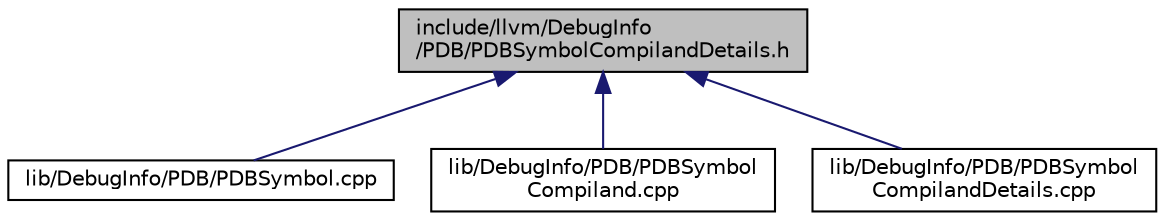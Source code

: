 digraph "include/llvm/DebugInfo/PDB/PDBSymbolCompilandDetails.h"
{
 // LATEX_PDF_SIZE
  bgcolor="transparent";
  edge [fontname="Helvetica",fontsize="10",labelfontname="Helvetica",labelfontsize="10"];
  node [fontname="Helvetica",fontsize="10",shape=record];
  Node1 [label="include/llvm/DebugInfo\l/PDB/PDBSymbolCompilandDetails.h",height=0.2,width=0.4,color="black", fillcolor="grey75", style="filled", fontcolor="black",tooltip=" "];
  Node1 -> Node2 [dir="back",color="midnightblue",fontsize="10",style="solid",fontname="Helvetica"];
  Node2 [label="lib/DebugInfo/PDB/PDBSymbol.cpp",height=0.2,width=0.4,color="black",URL="$PDBSymbol_8cpp.html",tooltip=" "];
  Node1 -> Node3 [dir="back",color="midnightblue",fontsize="10",style="solid",fontname="Helvetica"];
  Node3 [label="lib/DebugInfo/PDB/PDBSymbol\lCompiland.cpp",height=0.2,width=0.4,color="black",URL="$PDBSymbolCompiland_8cpp.html",tooltip=" "];
  Node1 -> Node4 [dir="back",color="midnightblue",fontsize="10",style="solid",fontname="Helvetica"];
  Node4 [label="lib/DebugInfo/PDB/PDBSymbol\lCompilandDetails.cpp",height=0.2,width=0.4,color="black",URL="$PDBSymbolCompilandDetails_8cpp.html",tooltip=" "];
}
